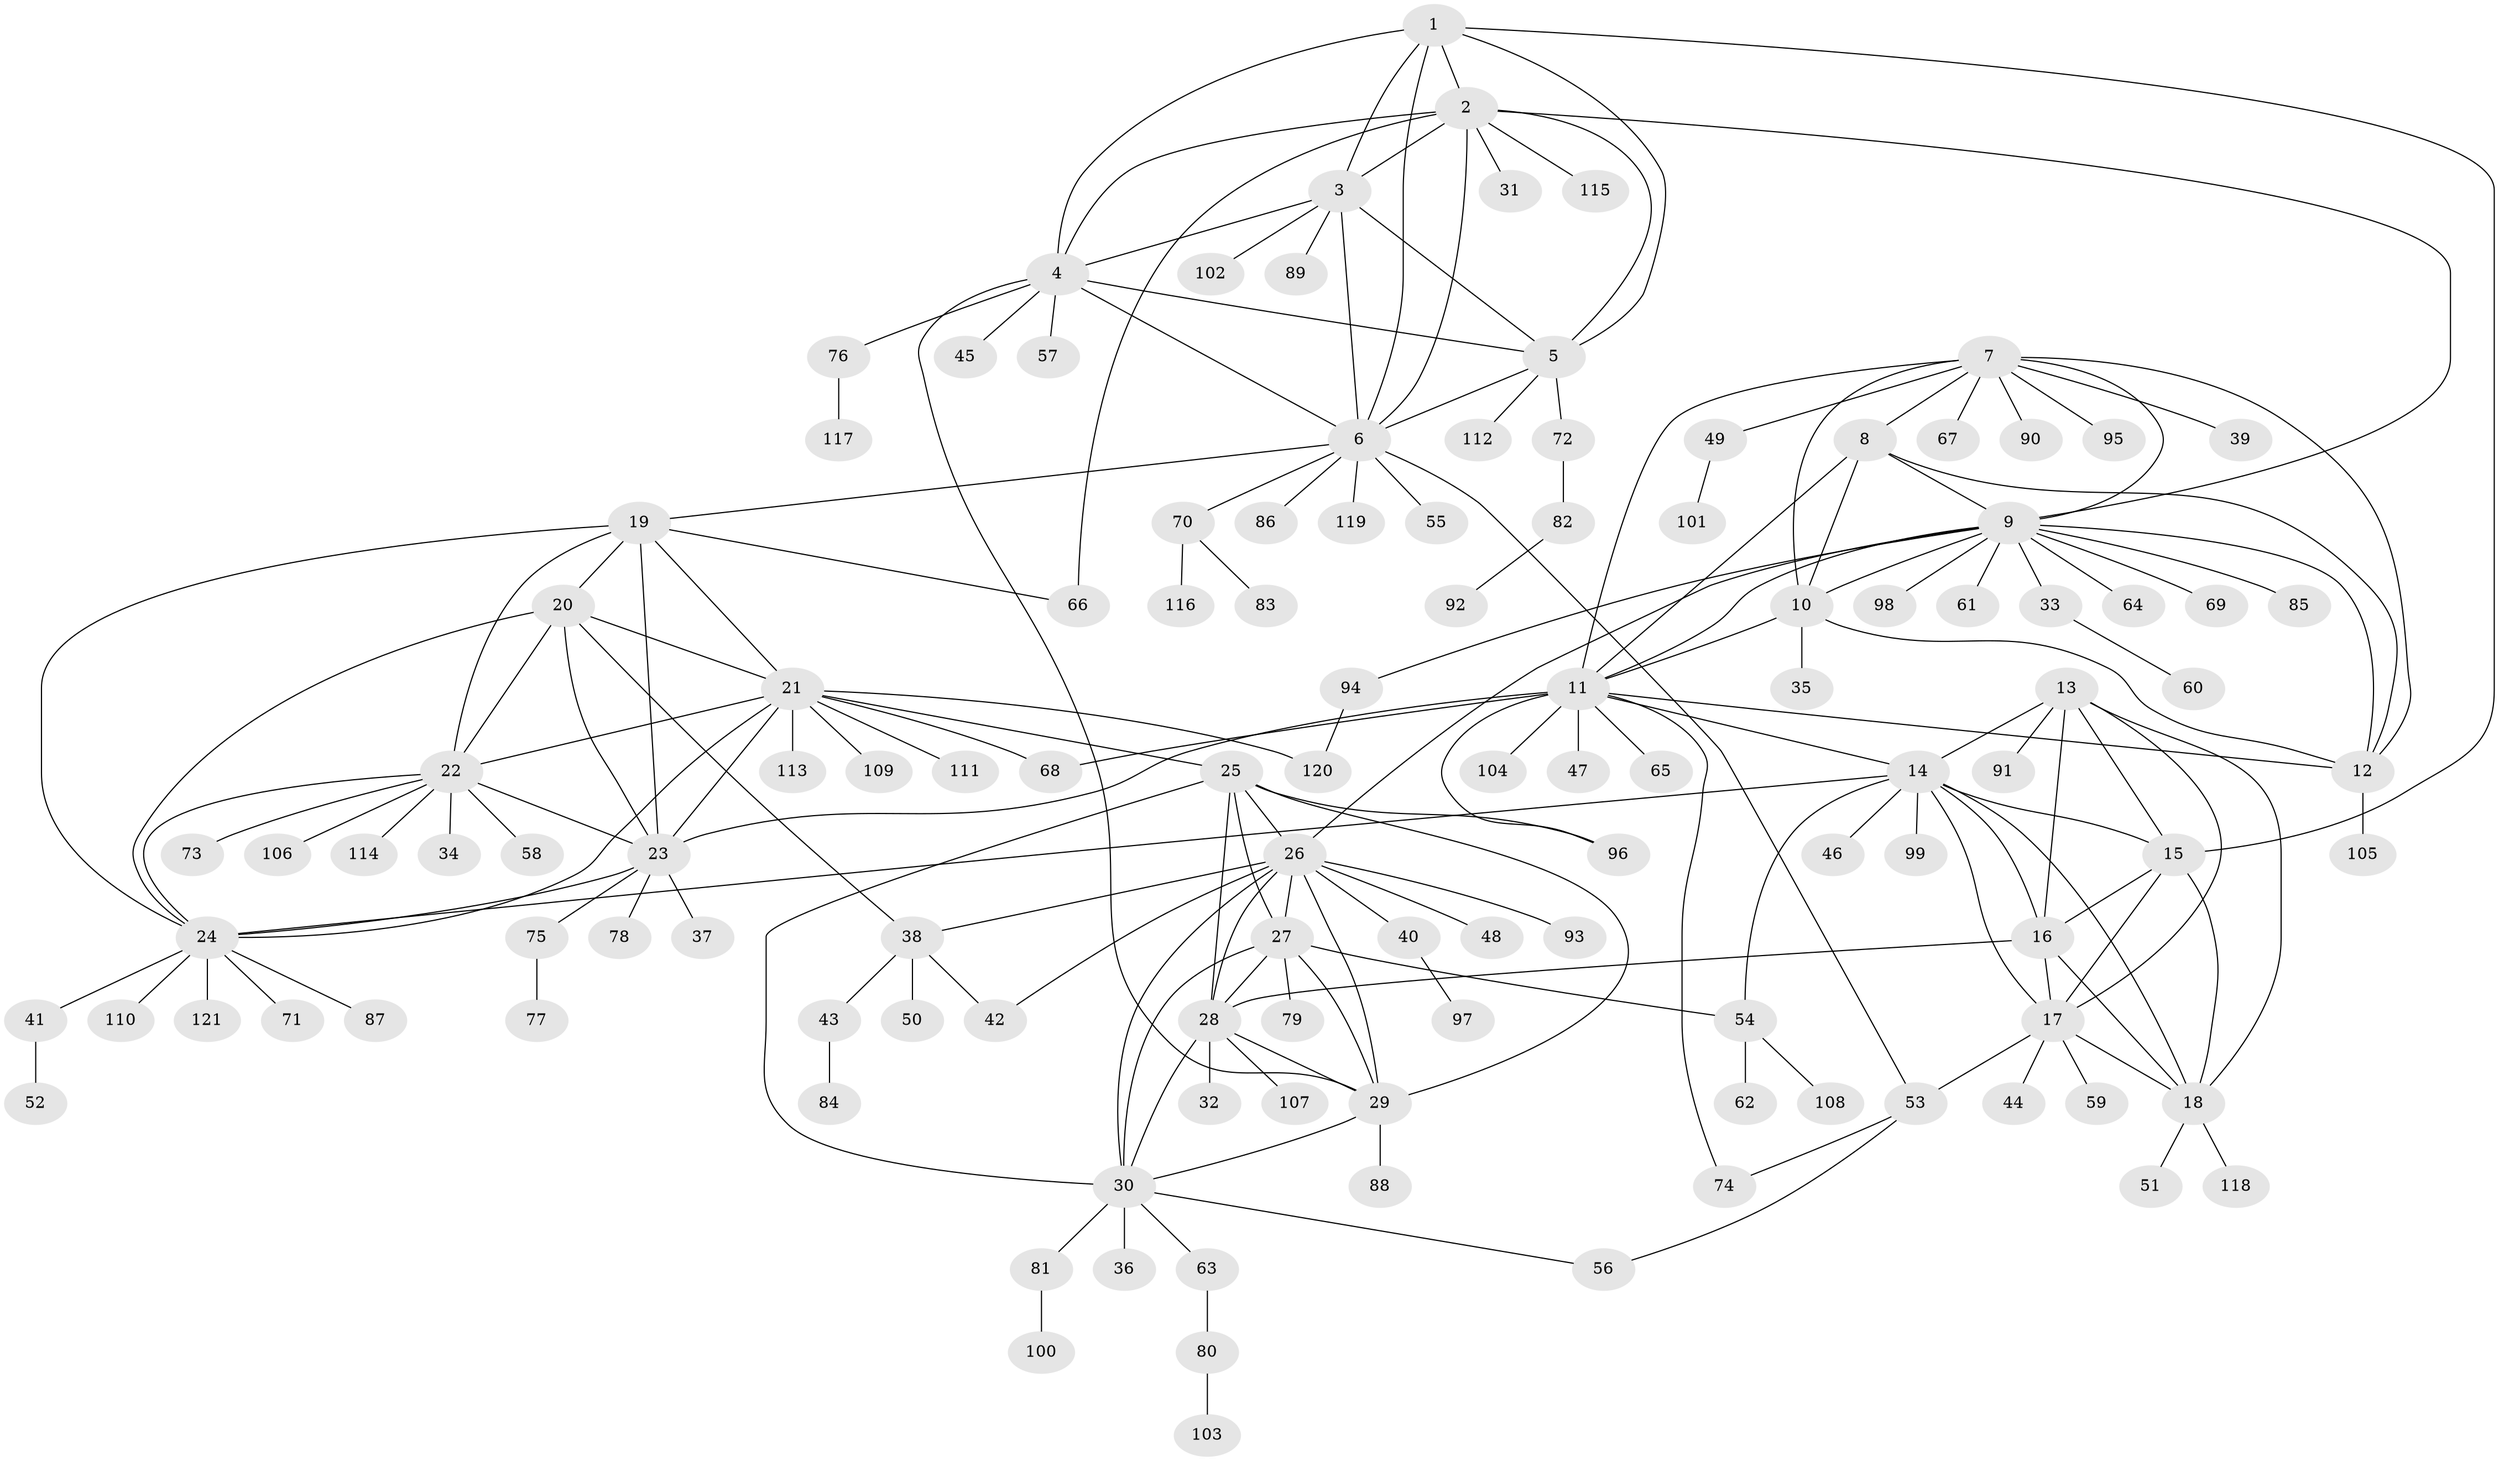 // coarse degree distribution, {4: 0.047619047619047616, 16: 0.011904761904761904, 7: 0.023809523809523808, 9: 0.011904761904761904, 5: 0.023809523809523808, 11: 0.011904761904761904, 14: 0.011904761904761904, 6: 0.011904761904761904, 10: 0.011904761904761904, 1: 0.7619047619047619, 2: 0.05952380952380952, 18: 0.011904761904761904}
// Generated by graph-tools (version 1.1) at 2025/57/03/04/25 21:57:43]
// undirected, 121 vertices, 186 edges
graph export_dot {
graph [start="1"]
  node [color=gray90,style=filled];
  1;
  2;
  3;
  4;
  5;
  6;
  7;
  8;
  9;
  10;
  11;
  12;
  13;
  14;
  15;
  16;
  17;
  18;
  19;
  20;
  21;
  22;
  23;
  24;
  25;
  26;
  27;
  28;
  29;
  30;
  31;
  32;
  33;
  34;
  35;
  36;
  37;
  38;
  39;
  40;
  41;
  42;
  43;
  44;
  45;
  46;
  47;
  48;
  49;
  50;
  51;
  52;
  53;
  54;
  55;
  56;
  57;
  58;
  59;
  60;
  61;
  62;
  63;
  64;
  65;
  66;
  67;
  68;
  69;
  70;
  71;
  72;
  73;
  74;
  75;
  76;
  77;
  78;
  79;
  80;
  81;
  82;
  83;
  84;
  85;
  86;
  87;
  88;
  89;
  90;
  91;
  92;
  93;
  94;
  95;
  96;
  97;
  98;
  99;
  100;
  101;
  102;
  103;
  104;
  105;
  106;
  107;
  108;
  109;
  110;
  111;
  112;
  113;
  114;
  115;
  116;
  117;
  118;
  119;
  120;
  121;
  1 -- 2;
  1 -- 3;
  1 -- 4;
  1 -- 5;
  1 -- 6;
  1 -- 15;
  2 -- 3;
  2 -- 4;
  2 -- 5;
  2 -- 6;
  2 -- 9;
  2 -- 31;
  2 -- 66;
  2 -- 115;
  3 -- 4;
  3 -- 5;
  3 -- 6;
  3 -- 89;
  3 -- 102;
  4 -- 5;
  4 -- 6;
  4 -- 29;
  4 -- 45;
  4 -- 57;
  4 -- 76;
  5 -- 6;
  5 -- 72;
  5 -- 112;
  6 -- 19;
  6 -- 53;
  6 -- 55;
  6 -- 70;
  6 -- 86;
  6 -- 119;
  7 -- 8;
  7 -- 9;
  7 -- 10;
  7 -- 11;
  7 -- 12;
  7 -- 39;
  7 -- 49;
  7 -- 67;
  7 -- 90;
  7 -- 95;
  8 -- 9;
  8 -- 10;
  8 -- 11;
  8 -- 12;
  9 -- 10;
  9 -- 11;
  9 -- 12;
  9 -- 26;
  9 -- 33;
  9 -- 61;
  9 -- 64;
  9 -- 69;
  9 -- 85;
  9 -- 94;
  9 -- 98;
  10 -- 11;
  10 -- 12;
  10 -- 35;
  11 -- 12;
  11 -- 14;
  11 -- 23;
  11 -- 47;
  11 -- 65;
  11 -- 68;
  11 -- 74;
  11 -- 96;
  11 -- 104;
  12 -- 105;
  13 -- 14;
  13 -- 15;
  13 -- 16;
  13 -- 17;
  13 -- 18;
  13 -- 91;
  14 -- 15;
  14 -- 16;
  14 -- 17;
  14 -- 18;
  14 -- 24;
  14 -- 46;
  14 -- 54;
  14 -- 99;
  15 -- 16;
  15 -- 17;
  15 -- 18;
  16 -- 17;
  16 -- 18;
  16 -- 28;
  17 -- 18;
  17 -- 44;
  17 -- 53;
  17 -- 59;
  18 -- 51;
  18 -- 118;
  19 -- 20;
  19 -- 21;
  19 -- 22;
  19 -- 23;
  19 -- 24;
  19 -- 66;
  20 -- 21;
  20 -- 22;
  20 -- 23;
  20 -- 24;
  20 -- 38;
  21 -- 22;
  21 -- 23;
  21 -- 24;
  21 -- 25;
  21 -- 68;
  21 -- 109;
  21 -- 111;
  21 -- 113;
  21 -- 120;
  22 -- 23;
  22 -- 24;
  22 -- 34;
  22 -- 58;
  22 -- 73;
  22 -- 106;
  22 -- 114;
  23 -- 24;
  23 -- 37;
  23 -- 75;
  23 -- 78;
  24 -- 41;
  24 -- 71;
  24 -- 87;
  24 -- 110;
  24 -- 121;
  25 -- 26;
  25 -- 27;
  25 -- 28;
  25 -- 29;
  25 -- 30;
  25 -- 96;
  26 -- 27;
  26 -- 28;
  26 -- 29;
  26 -- 30;
  26 -- 38;
  26 -- 40;
  26 -- 42;
  26 -- 48;
  26 -- 93;
  27 -- 28;
  27 -- 29;
  27 -- 30;
  27 -- 54;
  27 -- 79;
  28 -- 29;
  28 -- 30;
  28 -- 32;
  28 -- 107;
  29 -- 30;
  29 -- 88;
  30 -- 36;
  30 -- 56;
  30 -- 63;
  30 -- 81;
  33 -- 60;
  38 -- 42;
  38 -- 43;
  38 -- 50;
  40 -- 97;
  41 -- 52;
  43 -- 84;
  49 -- 101;
  53 -- 56;
  53 -- 74;
  54 -- 62;
  54 -- 108;
  63 -- 80;
  70 -- 83;
  70 -- 116;
  72 -- 82;
  75 -- 77;
  76 -- 117;
  80 -- 103;
  81 -- 100;
  82 -- 92;
  94 -- 120;
}
